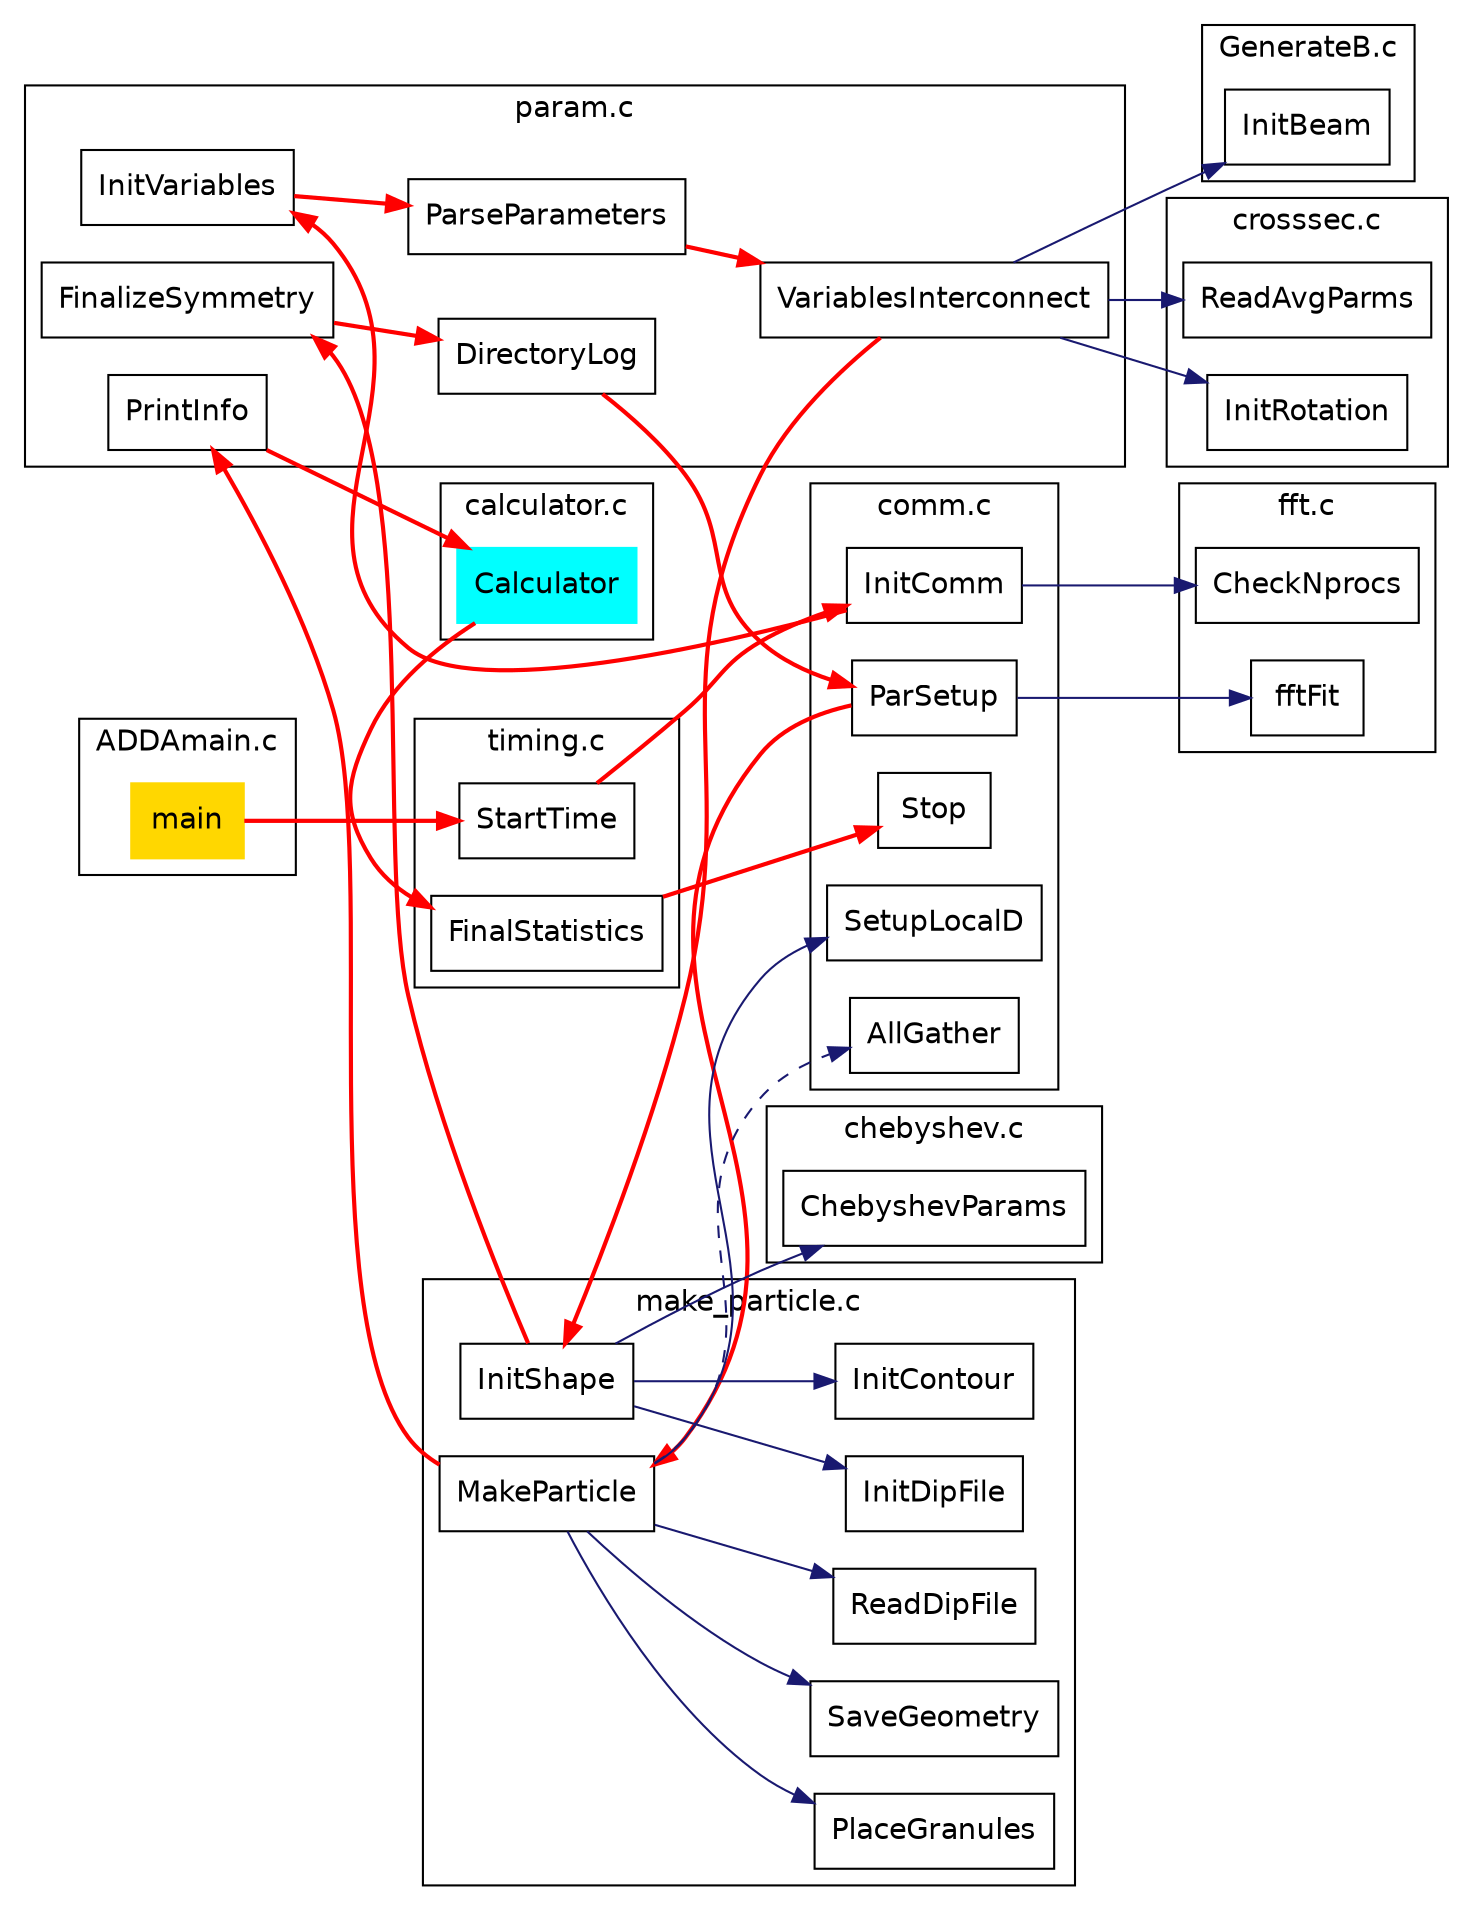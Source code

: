 digraph main
{
	rankdir=LR
	edge [color=midnightblue]
	node [fontname=Helvetica,shape=box];
	fontname=Helvetica
	
	subgraph cluster_main {
		main [style=filled,color=gold]
		label = "ADDAmain.c"
	}
	subgraph cluster_timing {
		StartTime
		FinalStatistics
		label = "timing.c"
	}
	subgraph cluster_comm {
		InitComm
		ParSetup
		SetupLocalD
		Stop
		AllGather
		label = "comm.c"
	}
	subgraph cluster_particle {
		InitShape -> InitDipFile
		InitShape -> InitContour
		MakeParticle -> ReadDipFile
		MakeParticle -> PlaceGranules
		MakeParticle -> SaveGeometry
		label = "make_particle.c"
	}
	subgraph cluster_param {
		InitVariables
		ParseParameters
		VariablesInterconnect
		FinalizeSymmetry
		DirectoryLog
		PrintInfo 
		label = "param.c";
	}
	subgraph cluster_calc {
		Calculator [style=filled,color=cyan]
		label = "calculator.c";
	}
	subgraph cluster_beam {
		InitBeam
		label = "GenerateB.c";
	}
	subgraph cluster_cs {
		ReadAvgParms
		InitRotation
		label = "crosssec.c";
	}
	subgraph cluster_chebyshev {
		ChebyshevParams
		label = "chebyshev.c";
	}
	subgraph cluster_fft {
		fftFit
		CheckNprocs
		label = "fft.c";
	}
	
	main -> StartTime -> InitComm -> InitVariables -> ParseParameters -> VariablesInterconnect -> InitShape -> FinalizeSymmetry -> DirectoryLog -> ParSetup -> MakeParticle -> PrintInfo -> Calculator ->  FinalStatistics -> Stop [color=red,style=bold]
	
	VariablesInterconnect -> InitBeam
	VariablesInterconnect -> ReadAvgParms
	VariablesInterconnect -> InitRotation
	InitShape -> ChebyshevParams
	MakeParticle -> SetupLocalD
	ParSetup -> fftFit
	InitComm -> CheckNprocs
	MakeParticle -> AllGather [style=dashed]
}
